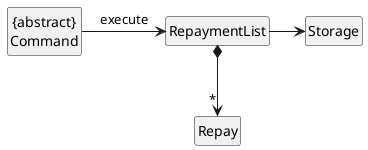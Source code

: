 @startuml

hide circle
hide members
skinparam classAttributeIconSize 0

class "{abstract}\nCommand"
class RepaymentList
class Repay

RepaymentList *--> "*" Repay
"{abstract}\nCommand" -right-> RepaymentList : execute
RepaymentList -> Storage

@enduml